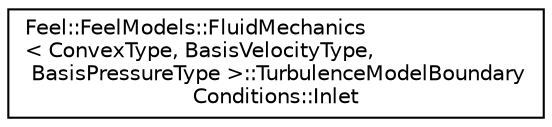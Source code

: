 digraph "Graphical Class Hierarchy"
{
 // LATEX_PDF_SIZE
  edge [fontname="Helvetica",fontsize="10",labelfontname="Helvetica",labelfontsize="10"];
  node [fontname="Helvetica",fontsize="10",shape=record];
  rankdir="LR";
  Node0 [label="Feel::FeelModels::FluidMechanics\l\< ConvexType, BasisVelocityType,\l BasisPressureType \>::TurbulenceModelBoundary\lConditions::Inlet",height=0.2,width=0.4,color="black", fillcolor="white", style="filled",URL="$structFeel_1_1FeelModels_1_1FluidMechanics_1_1TurbulenceModelBoundaryConditions_1_1Inlet.html",tooltip=" "];
}
